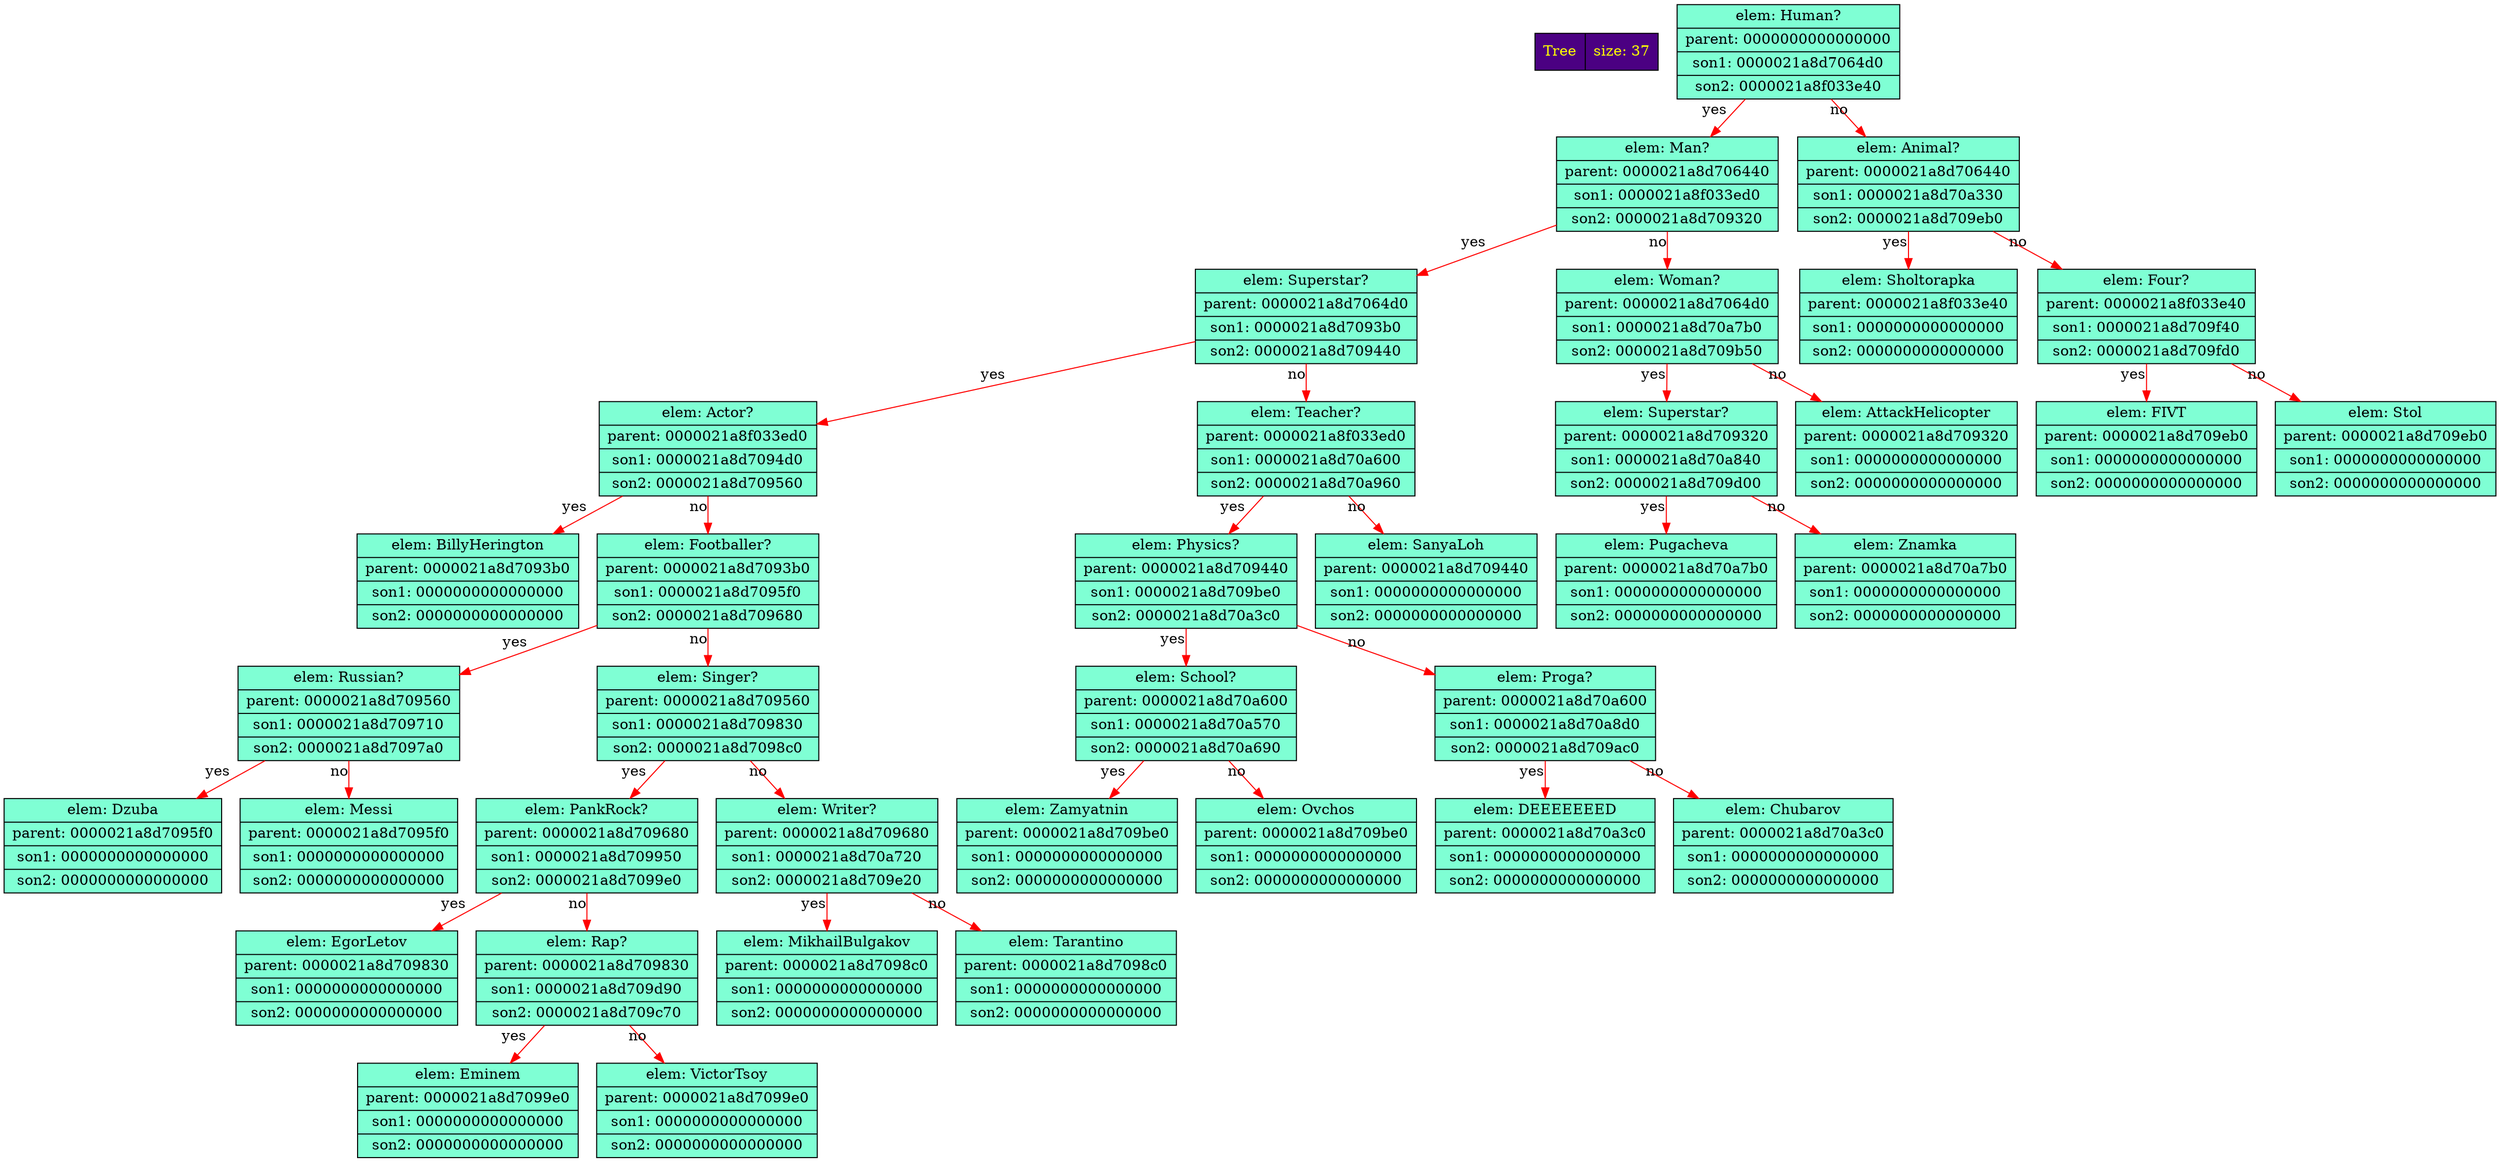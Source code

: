 digraph {
graph [dpi = 100]rankdir = TB;
node [ shape=record ];
Tree [label = "Tree|size: 37", style = "filled", rankdir = TB, fillcolor = "indigo", fontcolor = "yellow"];
struct0000021a8d706440 [
label = "{<data>elem: Human?|<parent>parent: 0000000000000000|<son1>son1: 0000021a8d7064d0|<son2>son2: 0000021a8f033e40}", style = "filled", color = "black", fillcolor = "aquamarine" 
];
struct0000021a8d7064d0 [
label = "{<data>elem: Man?|<parent>parent: 0000021a8d706440|<son1>son1: 0000021a8f033ed0|<son2>son2: 0000021a8d709320}", style = "filled", color = "black", fillcolor = "aquamarine" 
];
struct0000021a8d706440 -> struct0000021a8d7064d0 [xlabel = "yes" weight=900 constraint=true color=red];
struct0000021a8f033ed0 [
label = "{<data>elem: Superstar?|<parent>parent: 0000021a8d7064d0|<son1>son1: 0000021a8d7093b0|<son2>son2: 0000021a8d709440}", style = "filled", color = "black", fillcolor = "aquamarine" 
];
struct0000021a8d7064d0 -> struct0000021a8f033ed0 [xlabel = "yes" weight=900 constraint=true color=red];
struct0000021a8d7093b0 [
label = "{<data>elem: Actor?|<parent>parent: 0000021a8f033ed0|<son1>son1: 0000021a8d7094d0|<son2>son2: 0000021a8d709560}", style = "filled", color = "black", fillcolor = "aquamarine" 
];
struct0000021a8f033ed0 -> struct0000021a8d7093b0 [xlabel = "yes" weight=900 constraint=true color=red];
struct0000021a8d7094d0 [
label = "{<data>elem: BillyHerington|<parent>parent: 0000021a8d7093b0|<son1>son1: 0000000000000000|<son2>son2: 0000000000000000}", style = "filled", color = "black", fillcolor = "aquamarine" 
];
struct0000021a8d7093b0 -> struct0000021a8d7094d0 [xlabel = "yes" weight=900 constraint=true color=red];
struct0000021a8d709560 [
label = "{<data>elem: Footballer?|<parent>parent: 0000021a8d7093b0|<son1>son1: 0000021a8d7095f0|<son2>son2: 0000021a8d709680}", style = "filled", color = "black", fillcolor = "aquamarine" 
];
struct0000021a8d7093b0 -> struct0000021a8d709560 [xlabel = "no" weight=900 constraint=true color=red];
struct0000021a8d7095f0 [
label = "{<data>elem: Russian?|<parent>parent: 0000021a8d709560|<son1>son1: 0000021a8d709710|<son2>son2: 0000021a8d7097a0}", style = "filled", color = "black", fillcolor = "aquamarine" 
];
struct0000021a8d709560 -> struct0000021a8d7095f0 [xlabel = "yes" weight=900 constraint=true color=red];
struct0000021a8d709710 [
label = "{<data>elem: Dzuba|<parent>parent: 0000021a8d7095f0|<son1>son1: 0000000000000000|<son2>son2: 0000000000000000}", style = "filled", color = "black", fillcolor = "aquamarine" 
];
struct0000021a8d7095f0 -> struct0000021a8d709710 [xlabel = "yes" weight=900 constraint=true color=red];
struct0000021a8d7097a0 [
label = "{<data>elem: Messi|<parent>parent: 0000021a8d7095f0|<son1>son1: 0000000000000000|<son2>son2: 0000000000000000}", style = "filled", color = "black", fillcolor = "aquamarine" 
];
struct0000021a8d7095f0 -> struct0000021a8d7097a0 [xlabel = "no" weight=900 constraint=true color=red];
struct0000021a8d709680 [
label = "{<data>elem: Singer?|<parent>parent: 0000021a8d709560|<son1>son1: 0000021a8d709830|<son2>son2: 0000021a8d7098c0}", style = "filled", color = "black", fillcolor = "aquamarine" 
];
struct0000021a8d709560 -> struct0000021a8d709680 [xlabel = "no" weight=900 constraint=true color=red];
struct0000021a8d709830 [
label = "{<data>elem: PankRock?|<parent>parent: 0000021a8d709680|<son1>son1: 0000021a8d709950|<son2>son2: 0000021a8d7099e0}", style = "filled", color = "black", fillcolor = "aquamarine" 
];
struct0000021a8d709680 -> struct0000021a8d709830 [xlabel = "yes" weight=900 constraint=true color=red];
struct0000021a8d709950 [
label = "{<data>elem: EgorLetov|<parent>parent: 0000021a8d709830|<son1>son1: 0000000000000000|<son2>son2: 0000000000000000}", style = "filled", color = "black", fillcolor = "aquamarine" 
];
struct0000021a8d709830 -> struct0000021a8d709950 [xlabel = "yes" weight=900 constraint=true color=red];
struct0000021a8d7099e0 [
label = "{<data>elem: Rap?|<parent>parent: 0000021a8d709830|<son1>son1: 0000021a8d709d90|<son2>son2: 0000021a8d709c70}", style = "filled", color = "black", fillcolor = "aquamarine" 
];
struct0000021a8d709830 -> struct0000021a8d7099e0 [xlabel = "no" weight=900 constraint=true color=red];
struct0000021a8d709d90 [
label = "{<data>elem: Eminem|<parent>parent: 0000021a8d7099e0|<son1>son1: 0000000000000000|<son2>son2: 0000000000000000}", style = "filled", color = "black", fillcolor = "aquamarine" 
];
struct0000021a8d7099e0 -> struct0000021a8d709d90 [xlabel = "yes" weight=900 constraint=true color=red];
struct0000021a8d709c70 [
label = "{<data>elem: VictorTsoy|<parent>parent: 0000021a8d7099e0|<son1>son1: 0000000000000000|<son2>son2: 0000000000000000}", style = "filled", color = "black", fillcolor = "aquamarine" 
];
struct0000021a8d7099e0 -> struct0000021a8d709c70 [xlabel = "no" weight=900 constraint=true color=red];
struct0000021a8d7098c0 [
label = "{<data>elem: Writer?|<parent>parent: 0000021a8d709680|<son1>son1: 0000021a8d70a720|<son2>son2: 0000021a8d709e20}", style = "filled", color = "black", fillcolor = "aquamarine" 
];
struct0000021a8d709680 -> struct0000021a8d7098c0 [xlabel = "no" weight=900 constraint=true color=red];
struct0000021a8d70a720 [
label = "{<data>elem: MikhailBulgakov|<parent>parent: 0000021a8d7098c0|<son1>son1: 0000000000000000|<son2>son2: 0000000000000000}", style = "filled", color = "black", fillcolor = "aquamarine" 
];
struct0000021a8d7098c0 -> struct0000021a8d70a720 [xlabel = "yes" weight=900 constraint=true color=red];
struct0000021a8d709e20 [
label = "{<data>elem: Tarantino|<parent>parent: 0000021a8d7098c0|<son1>son1: 0000000000000000|<son2>son2: 0000000000000000}", style = "filled", color = "black", fillcolor = "aquamarine" 
];
struct0000021a8d7098c0 -> struct0000021a8d709e20 [xlabel = "no" weight=900 constraint=true color=red];
struct0000021a8d709440 [
label = "{<data>elem: Teacher?|<parent>parent: 0000021a8f033ed0|<son1>son1: 0000021a8d70a600|<son2>son2: 0000021a8d70a960}", style = "filled", color = "black", fillcolor = "aquamarine" 
];
struct0000021a8f033ed0 -> struct0000021a8d709440 [xlabel = "no" weight=900 constraint=true color=red];
struct0000021a8d70a600 [
label = "{<data>elem: Physics?|<parent>parent: 0000021a8d709440|<son1>son1: 0000021a8d709be0|<son2>son2: 0000021a8d70a3c0}", style = "filled", color = "black", fillcolor = "aquamarine" 
];
struct0000021a8d709440 -> struct0000021a8d70a600 [xlabel = "yes" weight=900 constraint=true color=red];
struct0000021a8d709be0 [
label = "{<data>elem: School?|<parent>parent: 0000021a8d70a600|<son1>son1: 0000021a8d70a570|<son2>son2: 0000021a8d70a690}", style = "filled", color = "black", fillcolor = "aquamarine" 
];
struct0000021a8d70a600 -> struct0000021a8d709be0 [xlabel = "yes" weight=900 constraint=true color=red];
struct0000021a8d70a570 [
label = "{<data>elem: Zamyatnin|<parent>parent: 0000021a8d709be0|<son1>son1: 0000000000000000|<son2>son2: 0000000000000000}", style = "filled", color = "black", fillcolor = "aquamarine" 
];
struct0000021a8d709be0 -> struct0000021a8d70a570 [xlabel = "yes" weight=900 constraint=true color=red];
struct0000021a8d70a690 [
label = "{<data>elem: Ovchos|<parent>parent: 0000021a8d709be0|<son1>son1: 0000000000000000|<son2>son2: 0000000000000000}", style = "filled", color = "black", fillcolor = "aquamarine" 
];
struct0000021a8d709be0 -> struct0000021a8d70a690 [xlabel = "no" weight=900 constraint=true color=red];
struct0000021a8d70a3c0 [
label = "{<data>elem: Proga?|<parent>parent: 0000021a8d70a600|<son1>son1: 0000021a8d70a8d0|<son2>son2: 0000021a8d709ac0}", style = "filled", color = "black", fillcolor = "aquamarine" 
];
struct0000021a8d70a600 -> struct0000021a8d70a3c0 [xlabel = "no" weight=900 constraint=true color=red];
struct0000021a8d70a8d0 [
label = "{<data>elem: DEEEEEEED|<parent>parent: 0000021a8d70a3c0|<son1>son1: 0000000000000000|<son2>son2: 0000000000000000}", style = "filled", color = "black", fillcolor = "aquamarine" 
];
struct0000021a8d70a3c0 -> struct0000021a8d70a8d0 [xlabel = "yes" weight=900 constraint=true color=red];
struct0000021a8d709ac0 [
label = "{<data>elem: Chubarov|<parent>parent: 0000021a8d70a3c0|<son1>son1: 0000000000000000|<son2>son2: 0000000000000000}", style = "filled", color = "black", fillcolor = "aquamarine" 
];
struct0000021a8d70a3c0 -> struct0000021a8d709ac0 [xlabel = "no" weight=900 constraint=true color=red];
struct0000021a8d70a960 [
label = "{<data>elem: SanyaLoh|<parent>parent: 0000021a8d709440|<son1>son1: 0000000000000000|<son2>son2: 0000000000000000}", style = "filled", color = "black", fillcolor = "aquamarine" 
];
struct0000021a8d709440 -> struct0000021a8d70a960 [xlabel = "no" weight=900 constraint=true color=red];
struct0000021a8d709320 [
label = "{<data>elem: Woman?|<parent>parent: 0000021a8d7064d0|<son1>son1: 0000021a8d70a7b0|<son2>son2: 0000021a8d709b50}", style = "filled", color = "black", fillcolor = "aquamarine" 
];
struct0000021a8d7064d0 -> struct0000021a8d709320 [xlabel = "no" weight=900 constraint=true color=red];
struct0000021a8d70a7b0 [
label = "{<data>elem: Superstar?|<parent>parent: 0000021a8d709320|<son1>son1: 0000021a8d70a840|<son2>son2: 0000021a8d709d00}", style = "filled", color = "black", fillcolor = "aquamarine" 
];
struct0000021a8d709320 -> struct0000021a8d70a7b0 [xlabel = "yes" weight=900 constraint=true color=red];
struct0000021a8d70a840 [
label = "{<data>elem: Pugacheva|<parent>parent: 0000021a8d70a7b0|<son1>son1: 0000000000000000|<son2>son2: 0000000000000000}", style = "filled", color = "black", fillcolor = "aquamarine" 
];
struct0000021a8d70a7b0 -> struct0000021a8d70a840 [xlabel = "yes" weight=900 constraint=true color=red];
struct0000021a8d709d00 [
label = "{<data>elem: Znamka|<parent>parent: 0000021a8d70a7b0|<son1>son1: 0000000000000000|<son2>son2: 0000000000000000}", style = "filled", color = "black", fillcolor = "aquamarine" 
];
struct0000021a8d70a7b0 -> struct0000021a8d709d00 [xlabel = "no" weight=900 constraint=true color=red];
struct0000021a8d709b50 [
label = "{<data>elem: AttackHelicopter|<parent>parent: 0000021a8d709320|<son1>son1: 0000000000000000|<son2>son2: 0000000000000000}", style = "filled", color = "black", fillcolor = "aquamarine" 
];
struct0000021a8d709320 -> struct0000021a8d709b50 [xlabel = "no" weight=900 constraint=true color=red];
struct0000021a8f033e40 [
label = "{<data>elem: Animal?|<parent>parent: 0000021a8d706440|<son1>son1: 0000021a8d70a330|<son2>son2: 0000021a8d709eb0}", style = "filled", color = "black", fillcolor = "aquamarine" 
];
struct0000021a8d706440 -> struct0000021a8f033e40 [xlabel = "no" weight=900 constraint=true color=red];
struct0000021a8d70a330 [
label = "{<data>elem: Sholtorapka|<parent>parent: 0000021a8f033e40|<son1>son1: 0000000000000000|<son2>son2: 0000000000000000}", style = "filled", color = "black", fillcolor = "aquamarine" 
];
struct0000021a8f033e40 -> struct0000021a8d70a330 [xlabel = "yes" weight=900 constraint=true color=red];
struct0000021a8d709eb0 [
label = "{<data>elem: Four?|<parent>parent: 0000021a8f033e40|<son1>son1: 0000021a8d709f40|<son2>son2: 0000021a8d709fd0}", style = "filled", color = "black", fillcolor = "aquamarine" 
];
struct0000021a8f033e40 -> struct0000021a8d709eb0 [xlabel = "no" weight=900 constraint=true color=red];
struct0000021a8d709f40 [
label = "{<data>elem: FIVT|<parent>parent: 0000021a8d709eb0|<son1>son1: 0000000000000000|<son2>son2: 0000000000000000}", style = "filled", color = "black", fillcolor = "aquamarine" 
];
struct0000021a8d709eb0 -> struct0000021a8d709f40 [xlabel = "yes" weight=900 constraint=true color=red];
struct0000021a8d709fd0 [
label = "{<data>elem: Stol|<parent>parent: 0000021a8d709eb0|<son1>son1: 0000000000000000|<son2>son2: 0000000000000000}", style = "filled", color = "black", fillcolor = "aquamarine" 
];
struct0000021a8d709eb0 -> struct0000021a8d709fd0 [xlabel = "no" weight=900 constraint=true color=red];
}